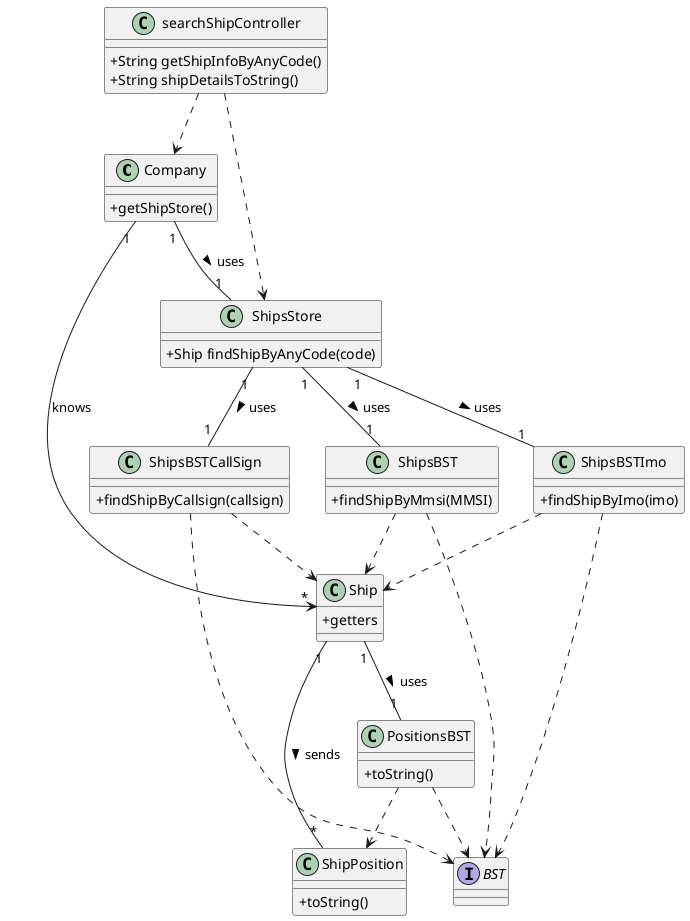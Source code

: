 @startuml
skinparam classAttributeIconSize 0

class Company{
    +getShipStore()
}
Interface BST{}

class ShipsStore{
    +Ship findShipByAnyCode(code)
}
class Ship {
    +getters
}

class ShipsBST{
    +findShipByMmsi(MMSI)
}

class ShipsBSTImo{
    +findShipByImo(imo)
}
class ShipsBSTCallSign{
     +findShipByCallsign(callsign)
 }

class ShipPosition{
    +toString()
}

class PositionsBST {
    +toString()
}


class searchShipController {
    +String getShipInfoByAnyCode()
    +String shipDetailsToString()
}


searchShipController ..> Company
searchShipController ..> ShipsStore
Company "1" --> "*" Ship : knows
Company "1" -- "1" ShipsStore : uses >
ShipsStore "1" -- "1" ShipsBSTCallSign : uses >
ShipsStore "1" -- "1" ShipsBST : uses >
ShipsStore "1" -- "1" ShipsBSTImo : uses >
ShipsBST ..> Ship
ShipsBSTImo ..> Ship
ShipsBSTCallSign ..> Ship
Ship "1" -- "*" ShipPosition : sends >
Ship "1" -- "1" PositionsBST : uses >
PositionsBST ..> ShipPosition
ShipsBST ..> BST
ShipsBSTImo ..> BST
ShipsBSTCallSign ..> BST
PositionsBST ..> BST

@enduml
